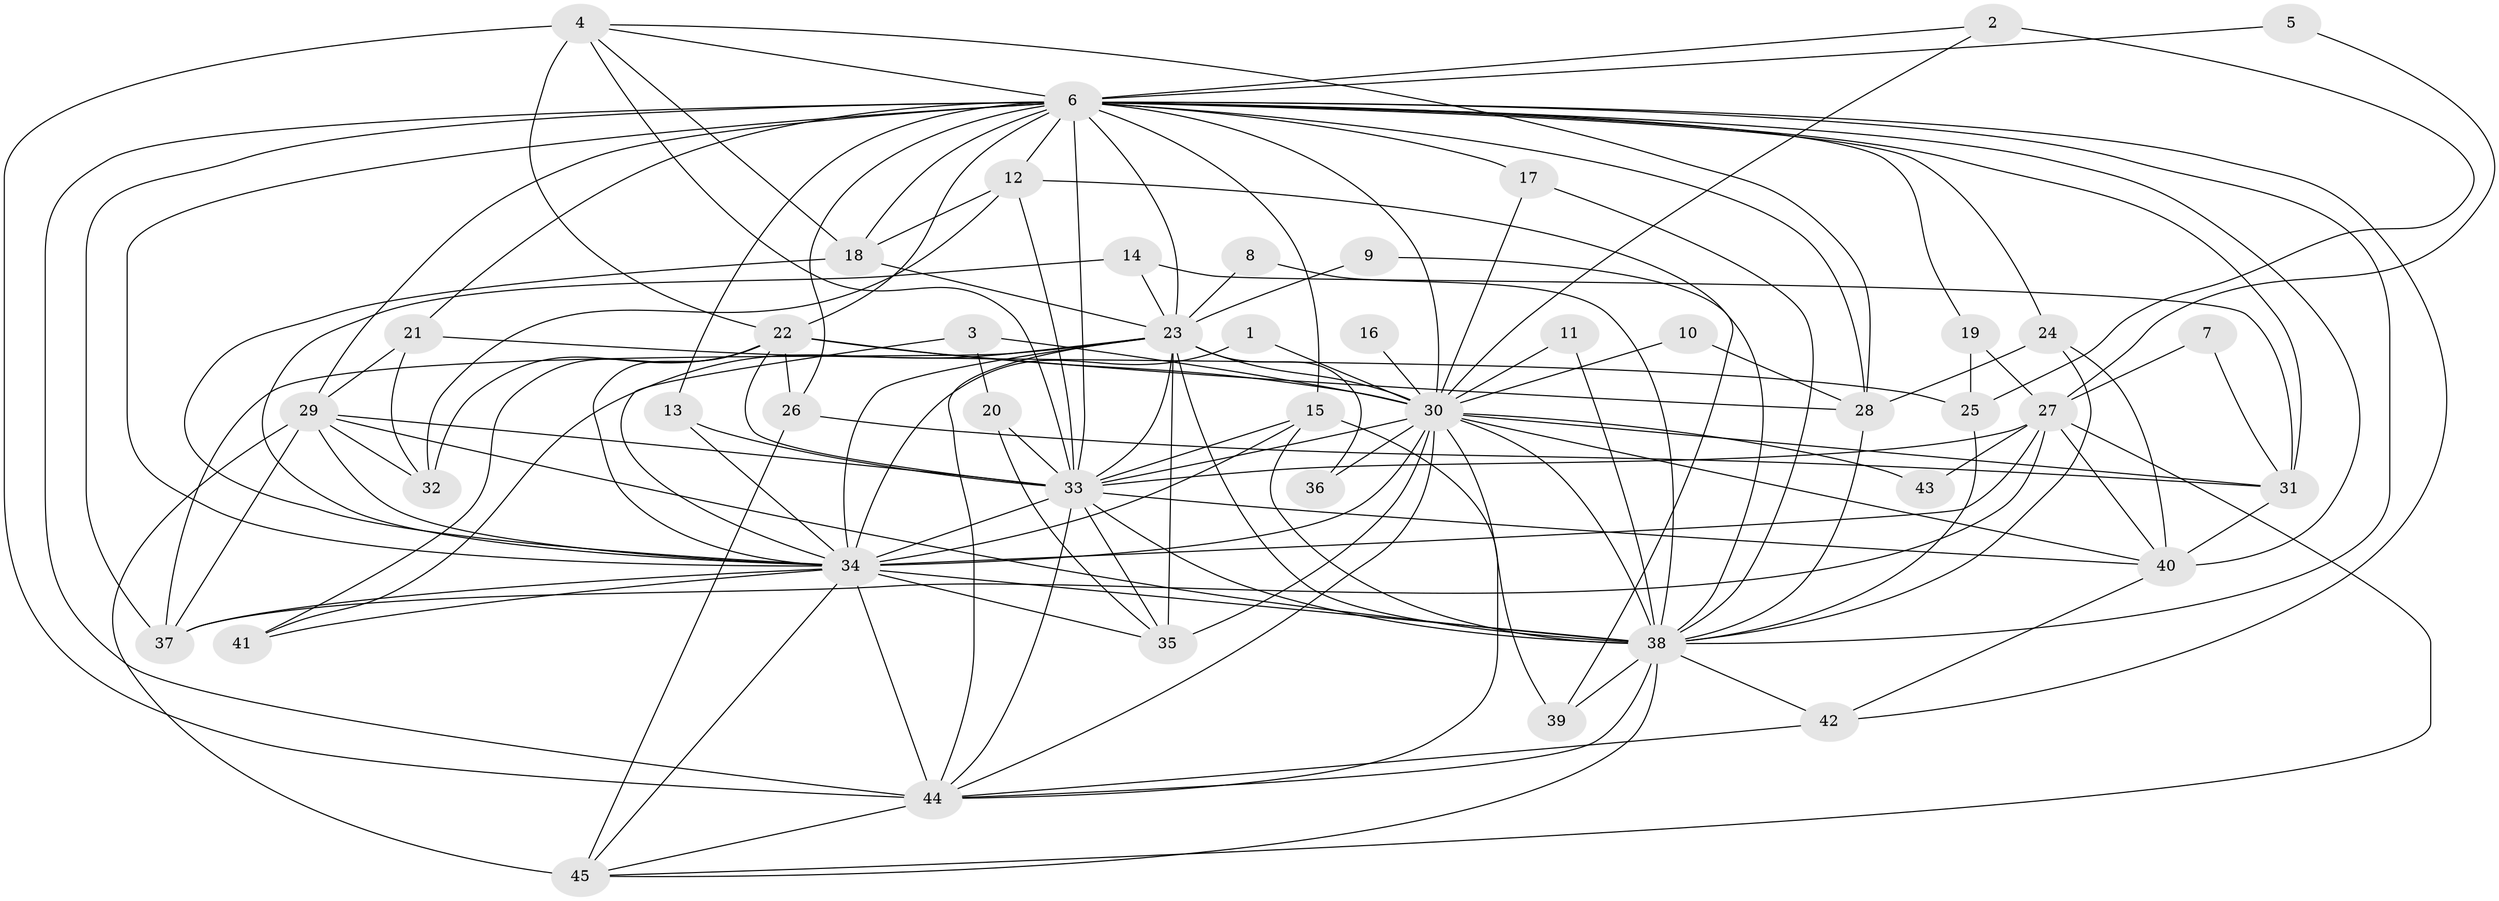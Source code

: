 // original degree distribution, {14: 0.006711409395973154, 26: 0.006711409395973154, 25: 0.020134228187919462, 27: 0.006711409395973154, 22: 0.006711409395973154, 32: 0.013422818791946308, 19: 0.006711409395973154, 5: 0.053691275167785234, 2: 0.5234899328859061, 4: 0.10738255033557047, 3: 0.20134228187919462, 6: 0.03355704697986577, 9: 0.006711409395973154, 10: 0.006711409395973154}
// Generated by graph-tools (version 1.1) at 2025/36/03/04/25 23:36:22]
// undirected, 45 vertices, 137 edges
graph export_dot {
  node [color=gray90,style=filled];
  1;
  2;
  3;
  4;
  5;
  6;
  7;
  8;
  9;
  10;
  11;
  12;
  13;
  14;
  15;
  16;
  17;
  18;
  19;
  20;
  21;
  22;
  23;
  24;
  25;
  26;
  27;
  28;
  29;
  30;
  31;
  32;
  33;
  34;
  35;
  36;
  37;
  38;
  39;
  40;
  41;
  42;
  43;
  44;
  45;
  1 -- 30 [weight=1.0];
  1 -- 34 [weight=1.0];
  2 -- 6 [weight=1.0];
  2 -- 25 [weight=1.0];
  2 -- 30 [weight=1.0];
  3 -- 20 [weight=1.0];
  3 -- 30 [weight=1.0];
  3 -- 34 [weight=1.0];
  4 -- 6 [weight=1.0];
  4 -- 18 [weight=1.0];
  4 -- 22 [weight=1.0];
  4 -- 28 [weight=1.0];
  4 -- 33 [weight=1.0];
  4 -- 44 [weight=1.0];
  5 -- 6 [weight=1.0];
  5 -- 27 [weight=1.0];
  6 -- 12 [weight=2.0];
  6 -- 13 [weight=2.0];
  6 -- 15 [weight=2.0];
  6 -- 17 [weight=2.0];
  6 -- 18 [weight=1.0];
  6 -- 19 [weight=1.0];
  6 -- 21 [weight=1.0];
  6 -- 22 [weight=1.0];
  6 -- 23 [weight=4.0];
  6 -- 24 [weight=1.0];
  6 -- 26 [weight=1.0];
  6 -- 28 [weight=2.0];
  6 -- 29 [weight=2.0];
  6 -- 30 [weight=4.0];
  6 -- 31 [weight=1.0];
  6 -- 33 [weight=7.0];
  6 -- 34 [weight=8.0];
  6 -- 37 [weight=3.0];
  6 -- 38 [weight=5.0];
  6 -- 40 [weight=1.0];
  6 -- 42 [weight=1.0];
  6 -- 44 [weight=5.0];
  7 -- 27 [weight=1.0];
  7 -- 31 [weight=1.0];
  8 -- 23 [weight=1.0];
  8 -- 38 [weight=1.0];
  9 -- 23 [weight=1.0];
  9 -- 38 [weight=1.0];
  10 -- 28 [weight=1.0];
  10 -- 30 [weight=1.0];
  11 -- 30 [weight=1.0];
  11 -- 38 [weight=2.0];
  12 -- 18 [weight=1.0];
  12 -- 32 [weight=1.0];
  12 -- 33 [weight=1.0];
  12 -- 39 [weight=1.0];
  13 -- 33 [weight=1.0];
  13 -- 34 [weight=3.0];
  14 -- 23 [weight=1.0];
  14 -- 31 [weight=1.0];
  14 -- 34 [weight=1.0];
  15 -- 33 [weight=1.0];
  15 -- 34 [weight=1.0];
  15 -- 38 [weight=2.0];
  15 -- 44 [weight=1.0];
  16 -- 30 [weight=1.0];
  17 -- 30 [weight=1.0];
  17 -- 38 [weight=1.0];
  18 -- 23 [weight=1.0];
  18 -- 34 [weight=1.0];
  19 -- 25 [weight=1.0];
  19 -- 27 [weight=1.0];
  20 -- 33 [weight=2.0];
  20 -- 35 [weight=1.0];
  21 -- 25 [weight=1.0];
  21 -- 29 [weight=1.0];
  21 -- 32 [weight=1.0];
  22 -- 26 [weight=1.0];
  22 -- 28 [weight=1.0];
  22 -- 30 [weight=2.0];
  22 -- 32 [weight=1.0];
  22 -- 33 [weight=1.0];
  22 -- 34 [weight=1.0];
  22 -- 41 [weight=1.0];
  23 -- 30 [weight=1.0];
  23 -- 33 [weight=3.0];
  23 -- 34 [weight=6.0];
  23 -- 35 [weight=1.0];
  23 -- 36 [weight=1.0];
  23 -- 37 [weight=1.0];
  23 -- 38 [weight=1.0];
  23 -- 41 [weight=1.0];
  23 -- 44 [weight=3.0];
  24 -- 28 [weight=1.0];
  24 -- 38 [weight=1.0];
  24 -- 40 [weight=1.0];
  25 -- 38 [weight=1.0];
  26 -- 31 [weight=1.0];
  26 -- 45 [weight=1.0];
  27 -- 33 [weight=2.0];
  27 -- 34 [weight=2.0];
  27 -- 37 [weight=1.0];
  27 -- 40 [weight=1.0];
  27 -- 43 [weight=1.0];
  27 -- 45 [weight=1.0];
  28 -- 38 [weight=2.0];
  29 -- 32 [weight=2.0];
  29 -- 33 [weight=1.0];
  29 -- 34 [weight=1.0];
  29 -- 37 [weight=1.0];
  29 -- 38 [weight=1.0];
  29 -- 45 [weight=1.0];
  30 -- 31 [weight=1.0];
  30 -- 33 [weight=2.0];
  30 -- 34 [weight=3.0];
  30 -- 35 [weight=2.0];
  30 -- 36 [weight=1.0];
  30 -- 38 [weight=3.0];
  30 -- 39 [weight=2.0];
  30 -- 40 [weight=1.0];
  30 -- 43 [weight=1.0];
  30 -- 44 [weight=1.0];
  31 -- 40 [weight=1.0];
  33 -- 34 [weight=4.0];
  33 -- 35 [weight=1.0];
  33 -- 38 [weight=1.0];
  33 -- 40 [weight=2.0];
  33 -- 44 [weight=2.0];
  34 -- 35 [weight=1.0];
  34 -- 37 [weight=1.0];
  34 -- 38 [weight=2.0];
  34 -- 41 [weight=1.0];
  34 -- 44 [weight=3.0];
  34 -- 45 [weight=2.0];
  38 -- 39 [weight=2.0];
  38 -- 42 [weight=1.0];
  38 -- 44 [weight=2.0];
  38 -- 45 [weight=2.0];
  40 -- 42 [weight=1.0];
  42 -- 44 [weight=1.0];
  44 -- 45 [weight=1.0];
}
